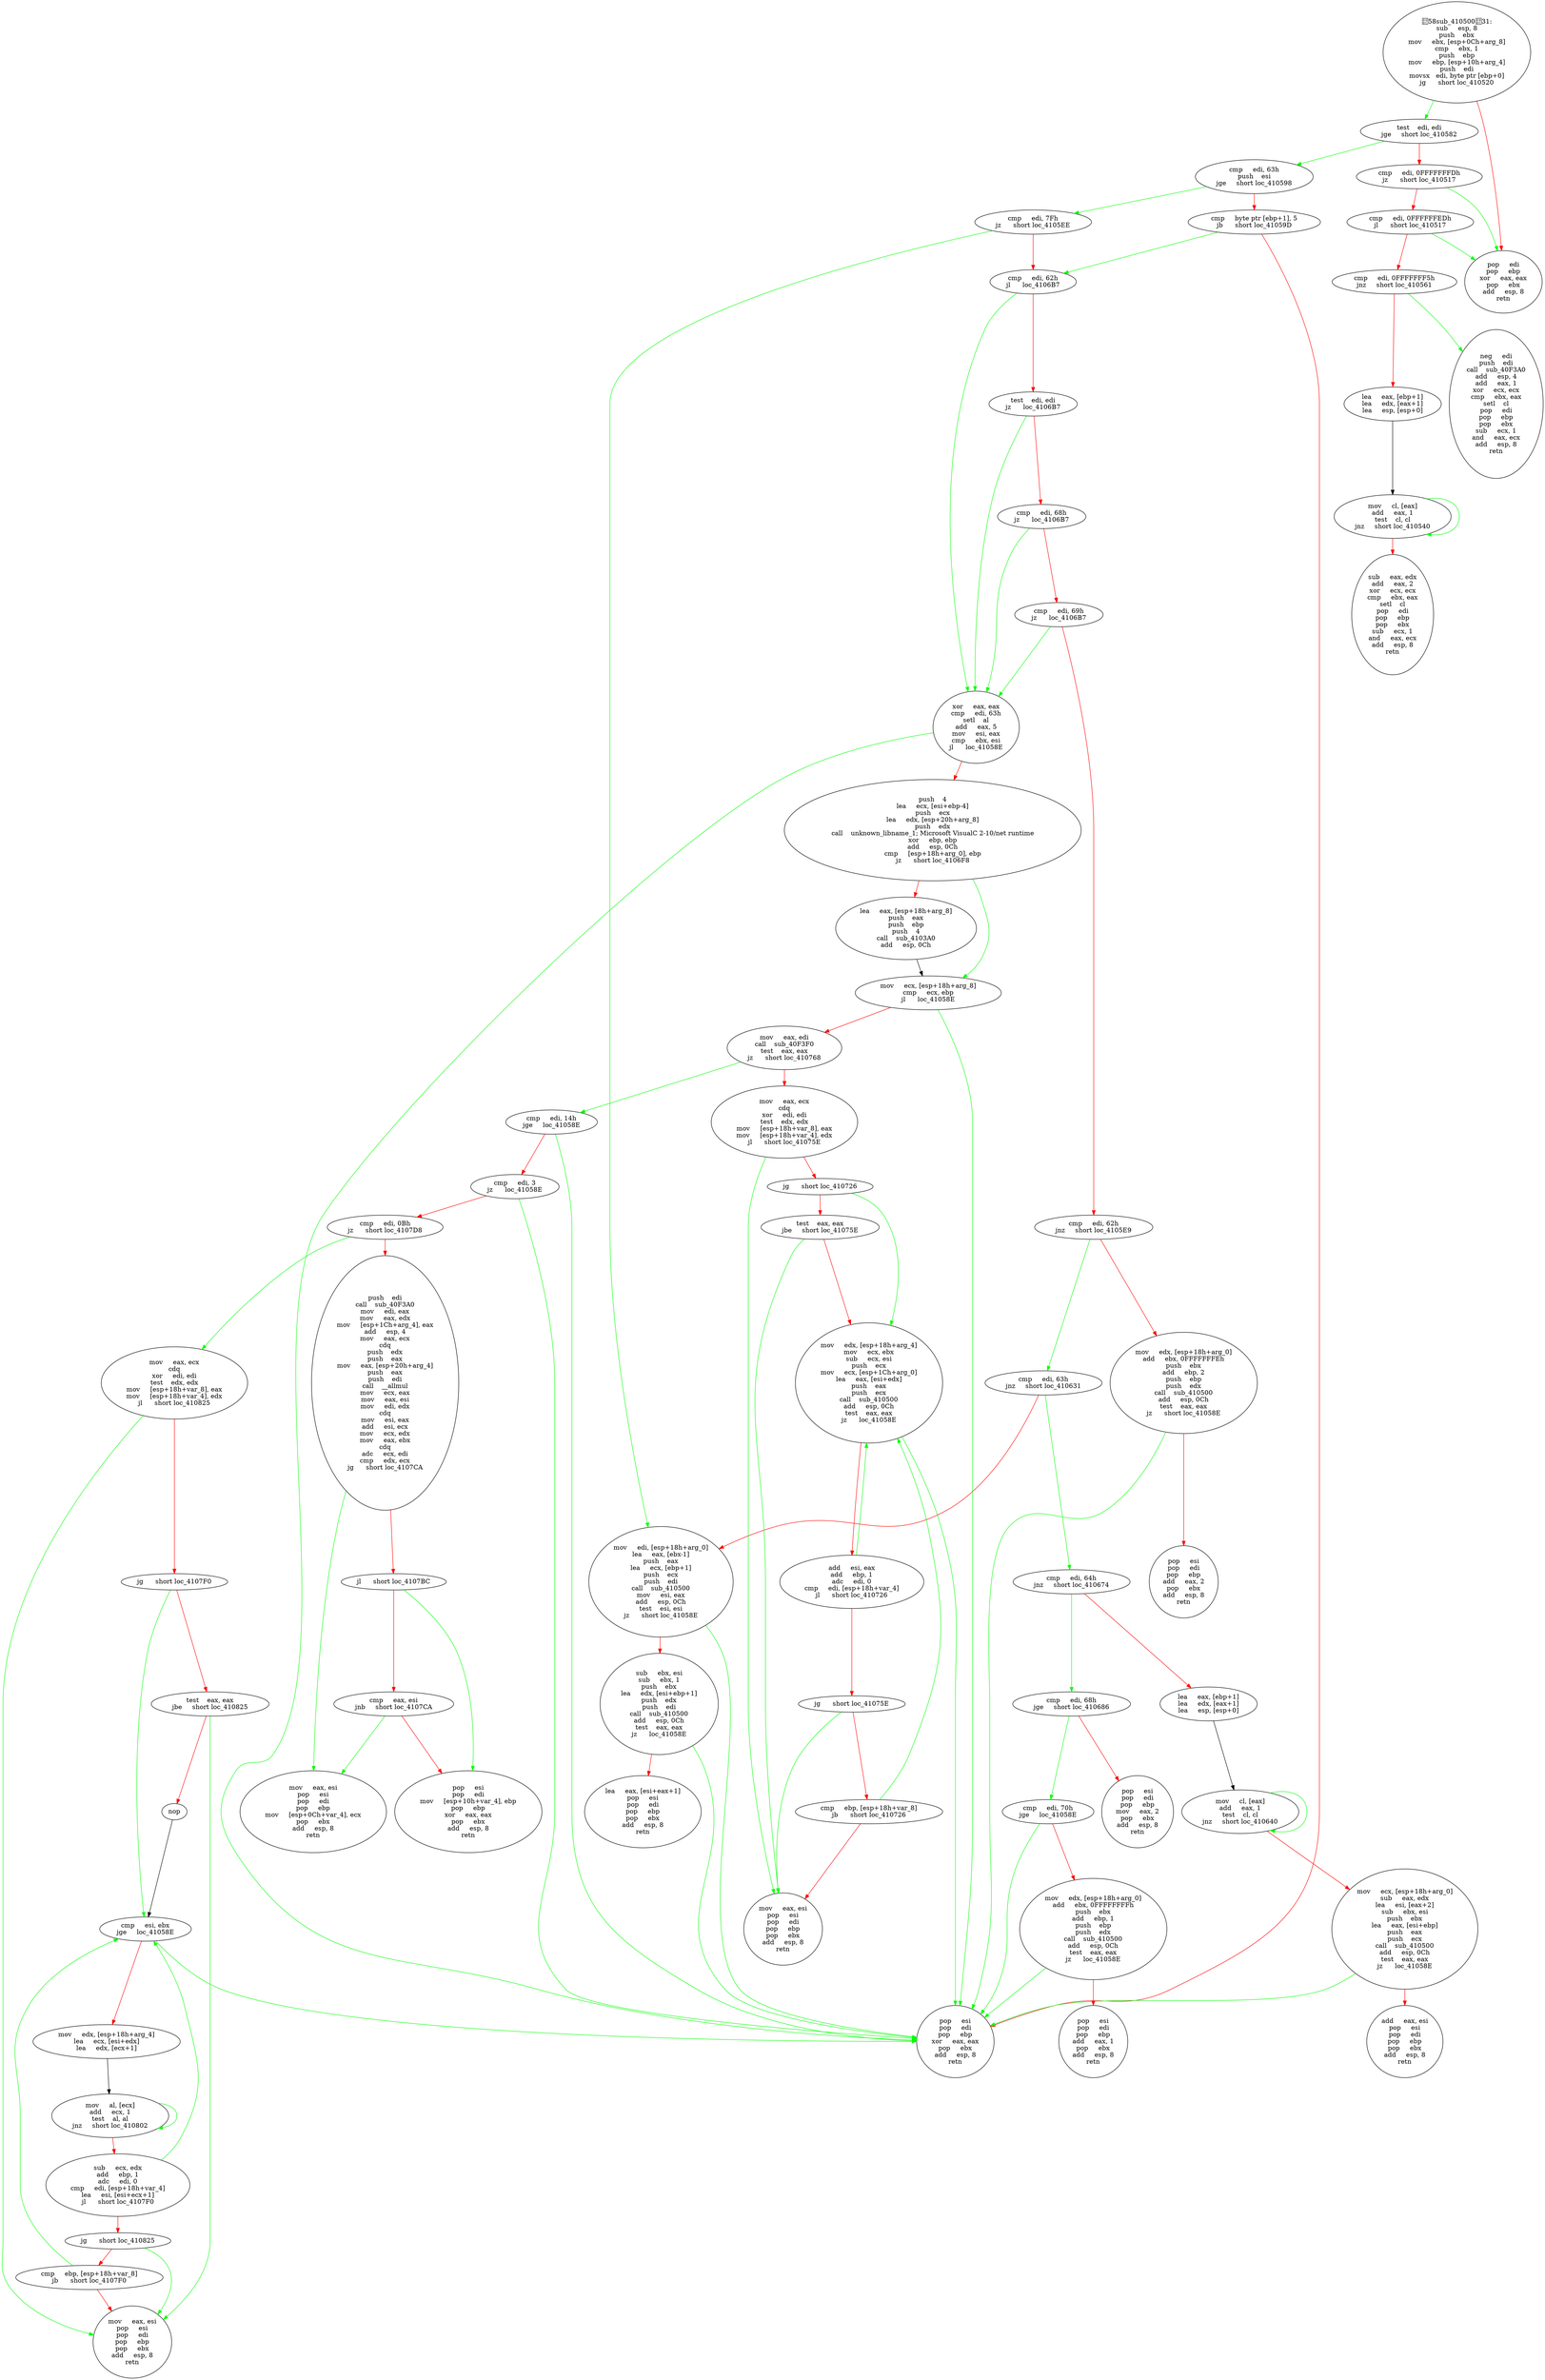 digraph G{
Node0 [label = "58sub_41050031:
sub     esp, 8
push    ebx
mov     ebx, [esp+0Ch+arg_8]
cmp     ebx, 1
push    ebp
mov     ebp, [esp+10h+arg_4]
push    edi
movsx   edi, byte ptr [ebp+0]
jg      short loc_410520"]
Node1 [label = "pop     edi
pop     ebp
xor     eax, eax
pop     ebx
add     esp, 8
retn"]
Node2 [label = "test    edi, edi
jge     short loc_410582"]
Node3 [label = "cmp     edi, 0FFFFFFFDh
jz      short loc_410517"]
Node4 [label = "cmp     edi, 0FFFFFFEDh
jl      short loc_410517"]
Node5 [label = "cmp     edi, 0FFFFFFF5h
jnz     short loc_410561"]
Node6 [label = "lea     eax, [ebp+1]
lea     edx, [eax+1]
lea     esp, [esp+0]"]
Node7 [label = "mov     cl, [eax]
add     eax, 1
test    cl, cl
jnz     short loc_410540"]
Node8 [label = "sub     eax, edx
add     eax, 2
xor     ecx, ecx
cmp     ebx, eax
setl    cl
pop     edi
pop     ebp
pop     ebx
sub     ecx, 1
and     eax, ecx
add     esp, 8
retn"]
Node9 [label = "neg     edi
push    edi
call    sub_40F3A0
add     esp, 4
add     eax, 1
xor     ecx, ecx
cmp     ebx, eax
setl    cl
pop     edi
pop     ebp
pop     ebx
sub     ecx, 1
and     eax, ecx
add     esp, 8
retn"]
Node10 [label = "cmp     edi, 63h
push    esi
jge     short loc_410598"]
Node11 [label = "cmp     byte ptr [ebp+1], 5
jb      short loc_41059D"]
Node12 [label = "pop     esi
pop     edi
pop     ebp
xor     eax, eax
pop     ebx
add     esp, 8
retn"]
Node13 [label = "cmp     edi, 7Fh
jz      short loc_4105EE"]
Node14 [label = "cmp     edi, 62h
jl      loc_4106B7"]
Node15 [label = "test    edi, edi
jz      loc_4106B7"]
Node16 [label = "cmp     edi, 68h
jz      loc_4106B7"]
Node17 [label = "cmp     edi, 69h
jz      loc_4106B7"]
Node18 [label = "cmp     edi, 62h
jnz     short loc_4105E9"]
Node19 [label = "mov     edx, [esp+18h+arg_0]
add     ebx, 0FFFFFFFEh
push    ebx
add     ebp, 2
push    ebp
push    edx
call    sub_410500
add     esp, 0Ch
test    eax, eax
jz      short loc_41058E"]
Node20 [label = "pop     esi
pop     edi
pop     ebp
add     eax, 2
pop     ebx
add     esp, 8
retn"]
Node21 [label = "cmp     edi, 63h
jnz     short loc_410631"]
Node22 [label = "mov     edi, [esp+18h+arg_0]
lea     eax, [ebx-1]
push    eax
lea     ecx, [ebp+1]
push    ecx
push    edi
call    sub_410500
mov     esi, eax
add     esp, 0Ch
test    esi, esi
jz      short loc_41058E"]
Node23 [label = "sub     ebx, esi
sub     ebx, 1
push    ebx
lea     edx, [esi+ebp+1]
push    edx
push    edi
call    sub_410500
add     esp, 0Ch
test    eax, eax
jz      loc_41058E"]
Node24 [label = "lea     eax, [esi+eax+1]
pop     esi
pop     edi
pop     ebp
pop     ebx
add     esp, 8
retn"]
Node25 [label = "cmp     edi, 64h
jnz     short loc_410674"]
Node26 [label = "lea     eax, [ebp+1]
lea     edx, [eax+1]
lea     esp, [esp+0]"]
Node27 [label = "mov     cl, [eax]
add     eax, 1
test    cl, cl
jnz     short loc_410640"]
Node28 [label = "mov     ecx, [esp+18h+arg_0]
sub     eax, edx
lea     esi, [eax+2]
sub     ebx, esi
push    ebx
lea     eax, [esi+ebp]
push    eax
push    ecx
call    sub_410500
add     esp, 0Ch
test    eax, eax
jz      loc_41058E"]
Node29 [label = "add     eax, esi
pop     esi
pop     edi
pop     ebp
pop     ebx
add     esp, 8
retn"]
Node30 [label = "cmp     edi, 68h
jge     short loc_410686"]
Node31 [label = "pop     esi
pop     edi
pop     ebp
mov     eax, 2
pop     ebx
add     esp, 8
retn"]
Node32 [label = "cmp     edi, 70h
jge     loc_41058E"]
Node33 [label = "mov     edx, [esp+18h+arg_0]
add     ebx, 0FFFFFFFFh
push    ebx
add     ebp, 1
push    ebp
push    edx
call    sub_410500
add     esp, 0Ch
test    eax, eax
jz      loc_41058E"]
Node34 [label = "pop     esi
pop     edi
pop     ebp
add     eax, 1
pop     ebx
add     esp, 8
retn"]
Node35 [label = "xor     eax, eax
cmp     edi, 63h
setl    al
add     eax, 5
mov     esi, eax
cmp     ebx, esi
jl      loc_41058E"]
Node36 [label = "push    4
lea     ecx, [esi+ebp-4]
push    ecx
lea     edx, [esp+20h+arg_8]
push    edx
call    unknown_libname_1; Microsoft VisualC 2-10/net runtime
xor     ebp, ebp
add     esp, 0Ch
cmp     [esp+18h+arg_0], ebp
jz      short loc_4106F8"]
Node37 [label = "lea     eax, [esp+18h+arg_8]
push    eax
push    ebp
push    4
call    sub_4103A0
add     esp, 0Ch"]
Node38 [label = "mov     ecx, [esp+18h+arg_8]
cmp     ecx, ebp
jl      loc_41058E"]
Node39 [label = "mov     eax, edi
call    sub_40F3F0
test    eax, eax
jz      short loc_410768"]
Node40 [label = "mov     eax, ecx
cdq
xor     edi, edi
test    edx, edx
mov     [esp+18h+var_8], eax
mov     [esp+18h+var_4], edx
jl      short loc_41075E"]
Node41 [label = "jg      short loc_410726"]
Node42 [label = "test    eax, eax
jbe     short loc_41075E"]
Node43 [label = "mov     edx, [esp+18h+arg_4]
mov     ecx, ebx
sub     ecx, esi
push    ecx
mov     ecx, [esp+1Ch+arg_0]
lea     eax, [esi+edx]
push    eax
push    ecx
call    sub_410500
add     esp, 0Ch
test    eax, eax
jz      loc_41058E"]
Node44 [label = "add     esi, eax
add     ebp, 1
adc     edi, 0
cmp     edi, [esp+18h+var_4]
jl      short loc_410726"]
Node45 [label = "jg      short loc_41075E"]
Node46 [label = "cmp     ebp, [esp+18h+var_8]
jb      short loc_410726"]
Node47 [label = "mov     eax, esi
pop     esi
pop     edi
pop     ebp
pop     ebx
add     esp, 8
retn"]
Node48 [label = "cmp     edi, 14h
jge     loc_41058E"]
Node49 [label = "cmp     edi, 3
jz      loc_41058E"]
Node50 [label = "cmp     edi, 0Bh
jz      short loc_4107D8"]
Node51 [label = "push    edi
call    sub_40F3A0
mov     edi, eax
mov     eax, edx
mov     [esp+1Ch+arg_4], eax
add     esp, 4
mov     eax, ecx
cdq
push    edx
push    eax
mov     eax, [esp+20h+arg_4]
push    eax
push    edi
call    __allmul
mov     ecx, eax
mov     eax, esi
mov     edi, edx
cdq
mov     esi, eax
add     esi, ecx
mov     ecx, edx
mov     eax, ebx
cdq
adc     ecx, edi
cmp     edx, ecx
jg      short loc_4107CA"]
Node52 [label = "jl      short loc_4107BC"]
Node53 [label = "cmp     eax, esi
jnb     short loc_4107CA"]
Node54 [label = "pop     esi
pop     edi
mov     [esp+10h+var_4], ebp
pop     ebp
xor     eax, eax
pop     ebx
add     esp, 8
retn"]
Node55 [label = "mov     eax, esi
pop     esi
pop     edi
pop     ebp
mov     [esp+0Ch+var_4], ecx
pop     ebx
add     esp, 8
retn"]
Node56 [label = "mov     eax, ecx
cdq
xor     edi, edi
test    edx, edx
mov     [esp+18h+var_8], eax
mov     [esp+18h+var_4], edx
jl      short loc_410825"]
Node57 [label = "jg      short loc_4107F0"]
Node58 [label = "test    eax, eax
jbe     short loc_410825"]
Node59 [label = "nop"]
Node60 [label = "cmp     esi, ebx
jge     loc_41058E"]
Node61 [label = "mov     edx, [esp+18h+arg_4]
lea     ecx, [esi+edx]
lea     edx, [ecx+1]"]
Node62 [label = "mov     al, [ecx]
add     ecx, 1
test    al, al
jnz     short loc_410802"]
Node63 [label = "sub     ecx, edx
add     ebp, 1
adc     edi, 0
cmp     edi, [esp+18h+var_4]
lea     esi, [esi+ecx+1]
jl      short loc_4107F0"]
Node64 [label = "jg      short loc_410825"]
Node65 [label = "cmp     ebp, [esp+18h+var_8]
jb      short loc_4107F0"]
Node66 [label = "mov     eax, esi
pop     esi
pop     edi
pop     ebp
pop     ebx
add     esp, 8
retn"]
Node0 -> Node1 [color = "red"]
Node0 -> Node2 [color = "green"]
Node2 -> Node3 [color = "red"]
Node2 -> Node10 [color = "green"]
Node3 -> Node1 [color = "green"]
Node3 -> Node4 [color = "red"]
Node4 -> Node1 [color = "green"]
Node4 -> Node5 [color = "red"]
Node5 -> Node6 [color = "red"]
Node5 -> Node9 [color = "green"]
Node6 -> Node7 [color = "black"]
Node7 -> Node8 [color = "red"]
Node7 -> Node7 [color = "green"]
Node10 -> Node11 [color = "red"]
Node10 -> Node13 [color = "green"]
Node11 -> Node12 [color = "red"]
Node11 -> Node14 [color = "green"]
Node13 -> Node14 [color = "red"]
Node13 -> Node22 [color = "green"]
Node14 -> Node15 [color = "red"]
Node14 -> Node35 [color = "green"]
Node15 -> Node16 [color = "red"]
Node15 -> Node35 [color = "green"]
Node16 -> Node17 [color = "red"]
Node16 -> Node35 [color = "green"]
Node17 -> Node18 [color = "red"]
Node17 -> Node35 [color = "green"]
Node18 -> Node19 [color = "red"]
Node18 -> Node21 [color = "green"]
Node19 -> Node12 [color = "green"]
Node19 -> Node20 [color = "red"]
Node21 -> Node22 [color = "red"]
Node21 -> Node25 [color = "green"]
Node22 -> Node12 [color = "green"]
Node22 -> Node23 [color = "red"]
Node23 -> Node12 [color = "green"]
Node23 -> Node24 [color = "red"]
Node25 -> Node26 [color = "red"]
Node25 -> Node30 [color = "green"]
Node26 -> Node27 [color = "black"]
Node27 -> Node28 [color = "red"]
Node27 -> Node27 [color = "green"]
Node28 -> Node12 [color = "green"]
Node28 -> Node29 [color = "red"]
Node30 -> Node31 [color = "red"]
Node30 -> Node32 [color = "green"]
Node32 -> Node12 [color = "green"]
Node32 -> Node33 [color = "red"]
Node33 -> Node12 [color = "green"]
Node33 -> Node34 [color = "red"]
Node35 -> Node12 [color = "green"]
Node35 -> Node36 [color = "red"]
Node36 -> Node37 [color = "red"]
Node36 -> Node38 [color = "green"]
Node37 -> Node38 [color = "black"]
Node38 -> Node12 [color = "green"]
Node38 -> Node39 [color = "red"]
Node39 -> Node40 [color = "red"]
Node39 -> Node48 [color = "green"]
Node40 -> Node41 [color = "red"]
Node40 -> Node47 [color = "green"]
Node41 -> Node42 [color = "red"]
Node41 -> Node43 [color = "green"]
Node42 -> Node43 [color = "red"]
Node42 -> Node47 [color = "green"]
Node43 -> Node12 [color = "green"]
Node43 -> Node44 [color = "red"]
Node44 -> Node43 [color = "green"]
Node44 -> Node45 [color = "red"]
Node45 -> Node46 [color = "red"]
Node45 -> Node47 [color = "green"]
Node46 -> Node43 [color = "green"]
Node46 -> Node47 [color = "red"]
Node48 -> Node12 [color = "green"]
Node48 -> Node49 [color = "red"]
Node49 -> Node12 [color = "green"]
Node49 -> Node50 [color = "red"]
Node50 -> Node51 [color = "red"]
Node50 -> Node56 [color = "green"]
Node51 -> Node52 [color = "red"]
Node51 -> Node55 [color = "green"]
Node52 -> Node53 [color = "red"]
Node52 -> Node54 [color = "green"]
Node53 -> Node54 [color = "red"]
Node53 -> Node55 [color = "green"]
Node56 -> Node57 [color = "red"]
Node56 -> Node66 [color = "green"]
Node57 -> Node58 [color = "red"]
Node57 -> Node60 [color = "green"]
Node58 -> Node59 [color = "red"]
Node58 -> Node66 [color = "green"]
Node59 -> Node60 [color = "black"]
Node60 -> Node12 [color = "green"]
Node60 -> Node61 [color = "red"]
Node61 -> Node62 [color = "black"]
Node62 -> Node63 [color = "red"]
Node62 -> Node62 [color = "green"]
Node63 -> Node60 [color = "green"]
Node63 -> Node64 [color = "red"]
Node64 -> Node65 [color = "red"]
Node64 -> Node66 [color = "green"]
Node65 -> Node60 [color = "green"]
Node65 -> Node66 [color = "red"]
}